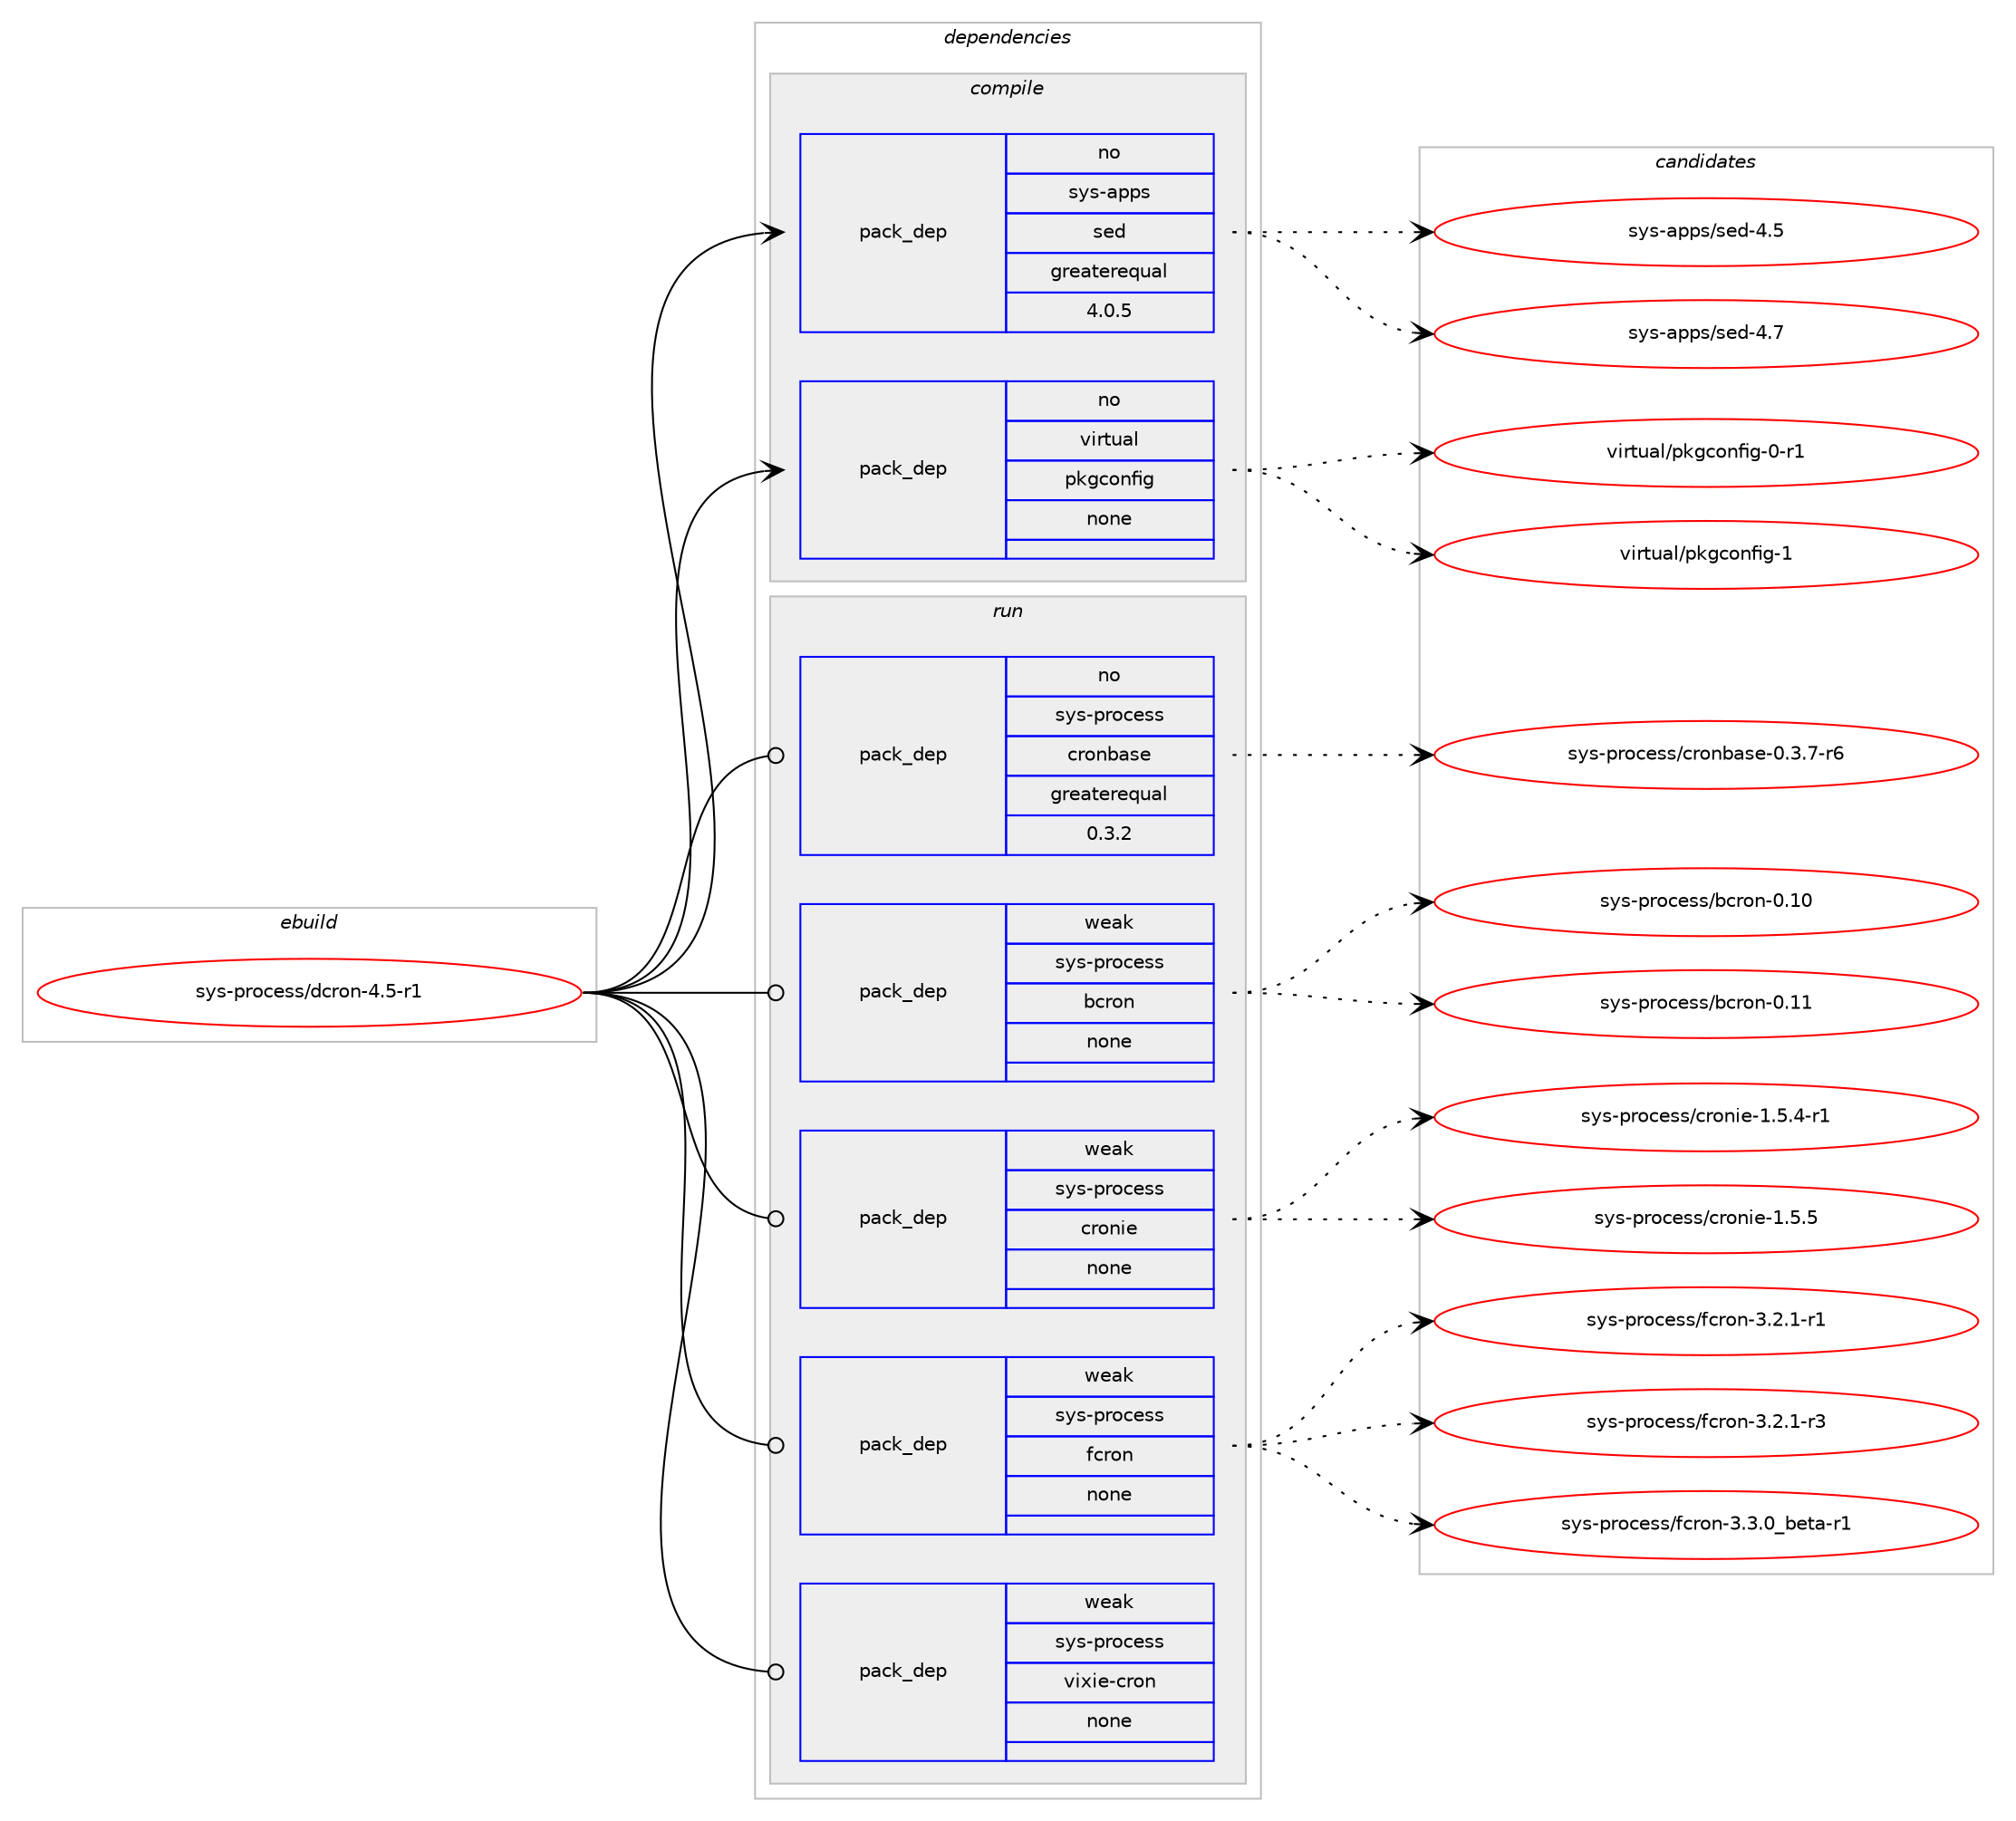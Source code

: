 digraph prolog {

# *************
# Graph options
# *************

newrank=true;
concentrate=true;
compound=true;
graph [rankdir=LR,fontname=Helvetica,fontsize=10,ranksep=1.5];#, ranksep=2.5, nodesep=0.2];
edge  [arrowhead=vee];
node  [fontname=Helvetica,fontsize=10];

# **********
# The ebuild
# **********

subgraph cluster_leftcol {
color=gray;
rank=same;
label=<<i>ebuild</i>>;
id [label="sys-process/dcron-4.5-r1", color=red, width=4, href="../sys-process/dcron-4.5-r1.svg"];
}

# ****************
# The dependencies
# ****************

subgraph cluster_midcol {
color=gray;
label=<<i>dependencies</i>>;
subgraph cluster_compile {
fillcolor="#eeeeee";
style=filled;
label=<<i>compile</i>>;
subgraph pack667569 {
dependency899638 [label=<<TABLE BORDER="0" CELLBORDER="1" CELLSPACING="0" CELLPADDING="4" WIDTH="220"><TR><TD ROWSPAN="6" CELLPADDING="30">pack_dep</TD></TR><TR><TD WIDTH="110">no</TD></TR><TR><TD>sys-apps</TD></TR><TR><TD>sed</TD></TR><TR><TD>greaterequal</TD></TR><TR><TD>4.0.5</TD></TR></TABLE>>, shape=none, color=blue];
}
id:e -> dependency899638:w [weight=20,style="solid",arrowhead="vee"];
subgraph pack667570 {
dependency899639 [label=<<TABLE BORDER="0" CELLBORDER="1" CELLSPACING="0" CELLPADDING="4" WIDTH="220"><TR><TD ROWSPAN="6" CELLPADDING="30">pack_dep</TD></TR><TR><TD WIDTH="110">no</TD></TR><TR><TD>virtual</TD></TR><TR><TD>pkgconfig</TD></TR><TR><TD>none</TD></TR><TR><TD></TD></TR></TABLE>>, shape=none, color=blue];
}
id:e -> dependency899639:w [weight=20,style="solid",arrowhead="vee"];
}
subgraph cluster_compileandrun {
fillcolor="#eeeeee";
style=filled;
label=<<i>compile and run</i>>;
}
subgraph cluster_run {
fillcolor="#eeeeee";
style=filled;
label=<<i>run</i>>;
subgraph pack667571 {
dependency899640 [label=<<TABLE BORDER="0" CELLBORDER="1" CELLSPACING="0" CELLPADDING="4" WIDTH="220"><TR><TD ROWSPAN="6" CELLPADDING="30">pack_dep</TD></TR><TR><TD WIDTH="110">no</TD></TR><TR><TD>sys-process</TD></TR><TR><TD>cronbase</TD></TR><TR><TD>greaterequal</TD></TR><TR><TD>0.3.2</TD></TR></TABLE>>, shape=none, color=blue];
}
id:e -> dependency899640:w [weight=20,style="solid",arrowhead="odot"];
subgraph pack667572 {
dependency899641 [label=<<TABLE BORDER="0" CELLBORDER="1" CELLSPACING="0" CELLPADDING="4" WIDTH="220"><TR><TD ROWSPAN="6" CELLPADDING="30">pack_dep</TD></TR><TR><TD WIDTH="110">weak</TD></TR><TR><TD>sys-process</TD></TR><TR><TD>bcron</TD></TR><TR><TD>none</TD></TR><TR><TD></TD></TR></TABLE>>, shape=none, color=blue];
}
id:e -> dependency899641:w [weight=20,style="solid",arrowhead="odot"];
subgraph pack667573 {
dependency899642 [label=<<TABLE BORDER="0" CELLBORDER="1" CELLSPACING="0" CELLPADDING="4" WIDTH="220"><TR><TD ROWSPAN="6" CELLPADDING="30">pack_dep</TD></TR><TR><TD WIDTH="110">weak</TD></TR><TR><TD>sys-process</TD></TR><TR><TD>cronie</TD></TR><TR><TD>none</TD></TR><TR><TD></TD></TR></TABLE>>, shape=none, color=blue];
}
id:e -> dependency899642:w [weight=20,style="solid",arrowhead="odot"];
subgraph pack667574 {
dependency899643 [label=<<TABLE BORDER="0" CELLBORDER="1" CELLSPACING="0" CELLPADDING="4" WIDTH="220"><TR><TD ROWSPAN="6" CELLPADDING="30">pack_dep</TD></TR><TR><TD WIDTH="110">weak</TD></TR><TR><TD>sys-process</TD></TR><TR><TD>fcron</TD></TR><TR><TD>none</TD></TR><TR><TD></TD></TR></TABLE>>, shape=none, color=blue];
}
id:e -> dependency899643:w [weight=20,style="solid",arrowhead="odot"];
subgraph pack667575 {
dependency899644 [label=<<TABLE BORDER="0" CELLBORDER="1" CELLSPACING="0" CELLPADDING="4" WIDTH="220"><TR><TD ROWSPAN="6" CELLPADDING="30">pack_dep</TD></TR><TR><TD WIDTH="110">weak</TD></TR><TR><TD>sys-process</TD></TR><TR><TD>vixie-cron</TD></TR><TR><TD>none</TD></TR><TR><TD></TD></TR></TABLE>>, shape=none, color=blue];
}
id:e -> dependency899644:w [weight=20,style="solid",arrowhead="odot"];
}
}

# **************
# The candidates
# **************

subgraph cluster_choices {
rank=same;
color=gray;
label=<<i>candidates</i>>;

subgraph choice667569 {
color=black;
nodesep=1;
choice11512111545971121121154711510110045524653 [label="sys-apps/sed-4.5", color=red, width=4,href="../sys-apps/sed-4.5.svg"];
choice11512111545971121121154711510110045524655 [label="sys-apps/sed-4.7", color=red, width=4,href="../sys-apps/sed-4.7.svg"];
dependency899638:e -> choice11512111545971121121154711510110045524653:w [style=dotted,weight="100"];
dependency899638:e -> choice11512111545971121121154711510110045524655:w [style=dotted,weight="100"];
}
subgraph choice667570 {
color=black;
nodesep=1;
choice11810511411611797108471121071039911111010210510345484511449 [label="virtual/pkgconfig-0-r1", color=red, width=4,href="../virtual/pkgconfig-0-r1.svg"];
choice1181051141161179710847112107103991111101021051034549 [label="virtual/pkgconfig-1", color=red, width=4,href="../virtual/pkgconfig-1.svg"];
dependency899639:e -> choice11810511411611797108471121071039911111010210510345484511449:w [style=dotted,weight="100"];
dependency899639:e -> choice1181051141161179710847112107103991111101021051034549:w [style=dotted,weight="100"];
}
subgraph choice667571 {
color=black;
nodesep=1;
choice1151211154511211411199101115115479911411111098971151014548465146554511454 [label="sys-process/cronbase-0.3.7-r6", color=red, width=4,href="../sys-process/cronbase-0.3.7-r6.svg"];
dependency899640:e -> choice1151211154511211411199101115115479911411111098971151014548465146554511454:w [style=dotted,weight="100"];
}
subgraph choice667572 {
color=black;
nodesep=1;
choice11512111545112114111991011151154798991141111104548464948 [label="sys-process/bcron-0.10", color=red, width=4,href="../sys-process/bcron-0.10.svg"];
choice11512111545112114111991011151154798991141111104548464949 [label="sys-process/bcron-0.11", color=red, width=4,href="../sys-process/bcron-0.11.svg"];
dependency899641:e -> choice11512111545112114111991011151154798991141111104548464948:w [style=dotted,weight="100"];
dependency899641:e -> choice11512111545112114111991011151154798991141111104548464949:w [style=dotted,weight="100"];
}
subgraph choice667573 {
color=black;
nodesep=1;
choice115121115451121141119910111511547991141111101051014549465346524511449 [label="sys-process/cronie-1.5.4-r1", color=red, width=4,href="../sys-process/cronie-1.5.4-r1.svg"];
choice11512111545112114111991011151154799114111110105101454946534653 [label="sys-process/cronie-1.5.5", color=red, width=4,href="../sys-process/cronie-1.5.5.svg"];
dependency899642:e -> choice115121115451121141119910111511547991141111101051014549465346524511449:w [style=dotted,weight="100"];
dependency899642:e -> choice11512111545112114111991011151154799114111110105101454946534653:w [style=dotted,weight="100"];
}
subgraph choice667574 {
color=black;
nodesep=1;
choice115121115451121141119910111511547102991141111104551465046494511449 [label="sys-process/fcron-3.2.1-r1", color=red, width=4,href="../sys-process/fcron-3.2.1-r1.svg"];
choice115121115451121141119910111511547102991141111104551465046494511451 [label="sys-process/fcron-3.2.1-r3", color=red, width=4,href="../sys-process/fcron-3.2.1-r3.svg"];
choice115121115451121141119910111511547102991141111104551465146489598101116974511449 [label="sys-process/fcron-3.3.0_beta-r1", color=red, width=4,href="../sys-process/fcron-3.3.0_beta-r1.svg"];
dependency899643:e -> choice115121115451121141119910111511547102991141111104551465046494511449:w [style=dotted,weight="100"];
dependency899643:e -> choice115121115451121141119910111511547102991141111104551465046494511451:w [style=dotted,weight="100"];
dependency899643:e -> choice115121115451121141119910111511547102991141111104551465146489598101116974511449:w [style=dotted,weight="100"];
}
subgraph choice667575 {
color=black;
nodesep=1;
}
}

}
